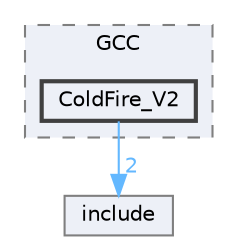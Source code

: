 digraph "D:/Projects/Raspberrypi_pico/pico_freertos_final/freertos_pico2/pico_freertos/FreeRTOS-Kernel/portable/GCC/ColdFire_V2"
{
 // LATEX_PDF_SIZE
  bgcolor="transparent";
  edge [fontname=Helvetica,fontsize=10,labelfontname=Helvetica,labelfontsize=10];
  node [fontname=Helvetica,fontsize=10,shape=box,height=0.2,width=0.4];
  compound=true
  subgraph clusterdir_d47f747b1f9f69e8b995df24b56b1471 {
    graph [ bgcolor="#edf0f7", pencolor="grey50", label="GCC", fontname=Helvetica,fontsize=10 style="filled,dashed", URL="dir_d47f747b1f9f69e8b995df24b56b1471.html",tooltip=""]
  dir_4f362006251d5d61ceee1b7193dbf591 [label="ColdFire_V2", fillcolor="#edf0f7", color="grey25", style="filled,bold", URL="dir_4f362006251d5d61ceee1b7193dbf591.html",tooltip=""];
  }
  dir_c69ece34c3f150cb2c6f1098178b172a [label="include", fillcolor="#edf0f7", color="grey50", style="filled", URL="dir_c69ece34c3f150cb2c6f1098178b172a.html",tooltip=""];
  dir_4f362006251d5d61ceee1b7193dbf591->dir_c69ece34c3f150cb2c6f1098178b172a [headlabel="2", labeldistance=1.5 headhref="dir_000101_000125.html" href="dir_000101_000125.html" color="steelblue1" fontcolor="steelblue1"];
}
